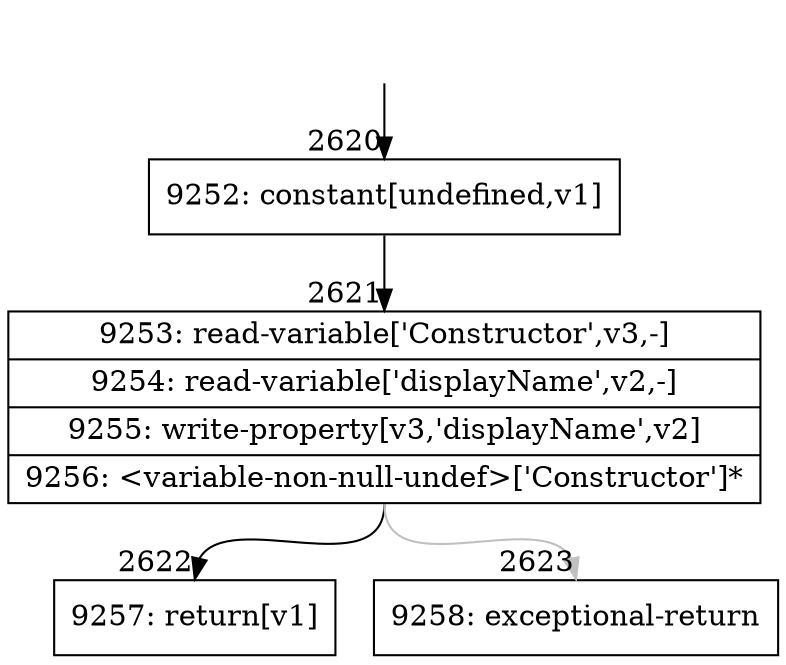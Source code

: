 digraph {
rankdir="TD"
BB_entry193[shape=none,label=""];
BB_entry193 -> BB2620 [tailport=s, headport=n, headlabel="    2620"]
BB2620 [shape=record label="{9252: constant[undefined,v1]}" ] 
BB2620 -> BB2621 [tailport=s, headport=n, headlabel="      2621"]
BB2621 [shape=record label="{9253: read-variable['Constructor',v3,-]|9254: read-variable['displayName',v2,-]|9255: write-property[v3,'displayName',v2]|9256: \<variable-non-null-undef\>['Constructor']*}" ] 
BB2621 -> BB2622 [tailport=s, headport=n, headlabel="      2622"]
BB2621 -> BB2623 [tailport=s, headport=n, color=gray, headlabel="      2623"]
BB2622 [shape=record label="{9257: return[v1]}" ] 
BB2623 [shape=record label="{9258: exceptional-return}" ] 
//#$~ 5304
}
